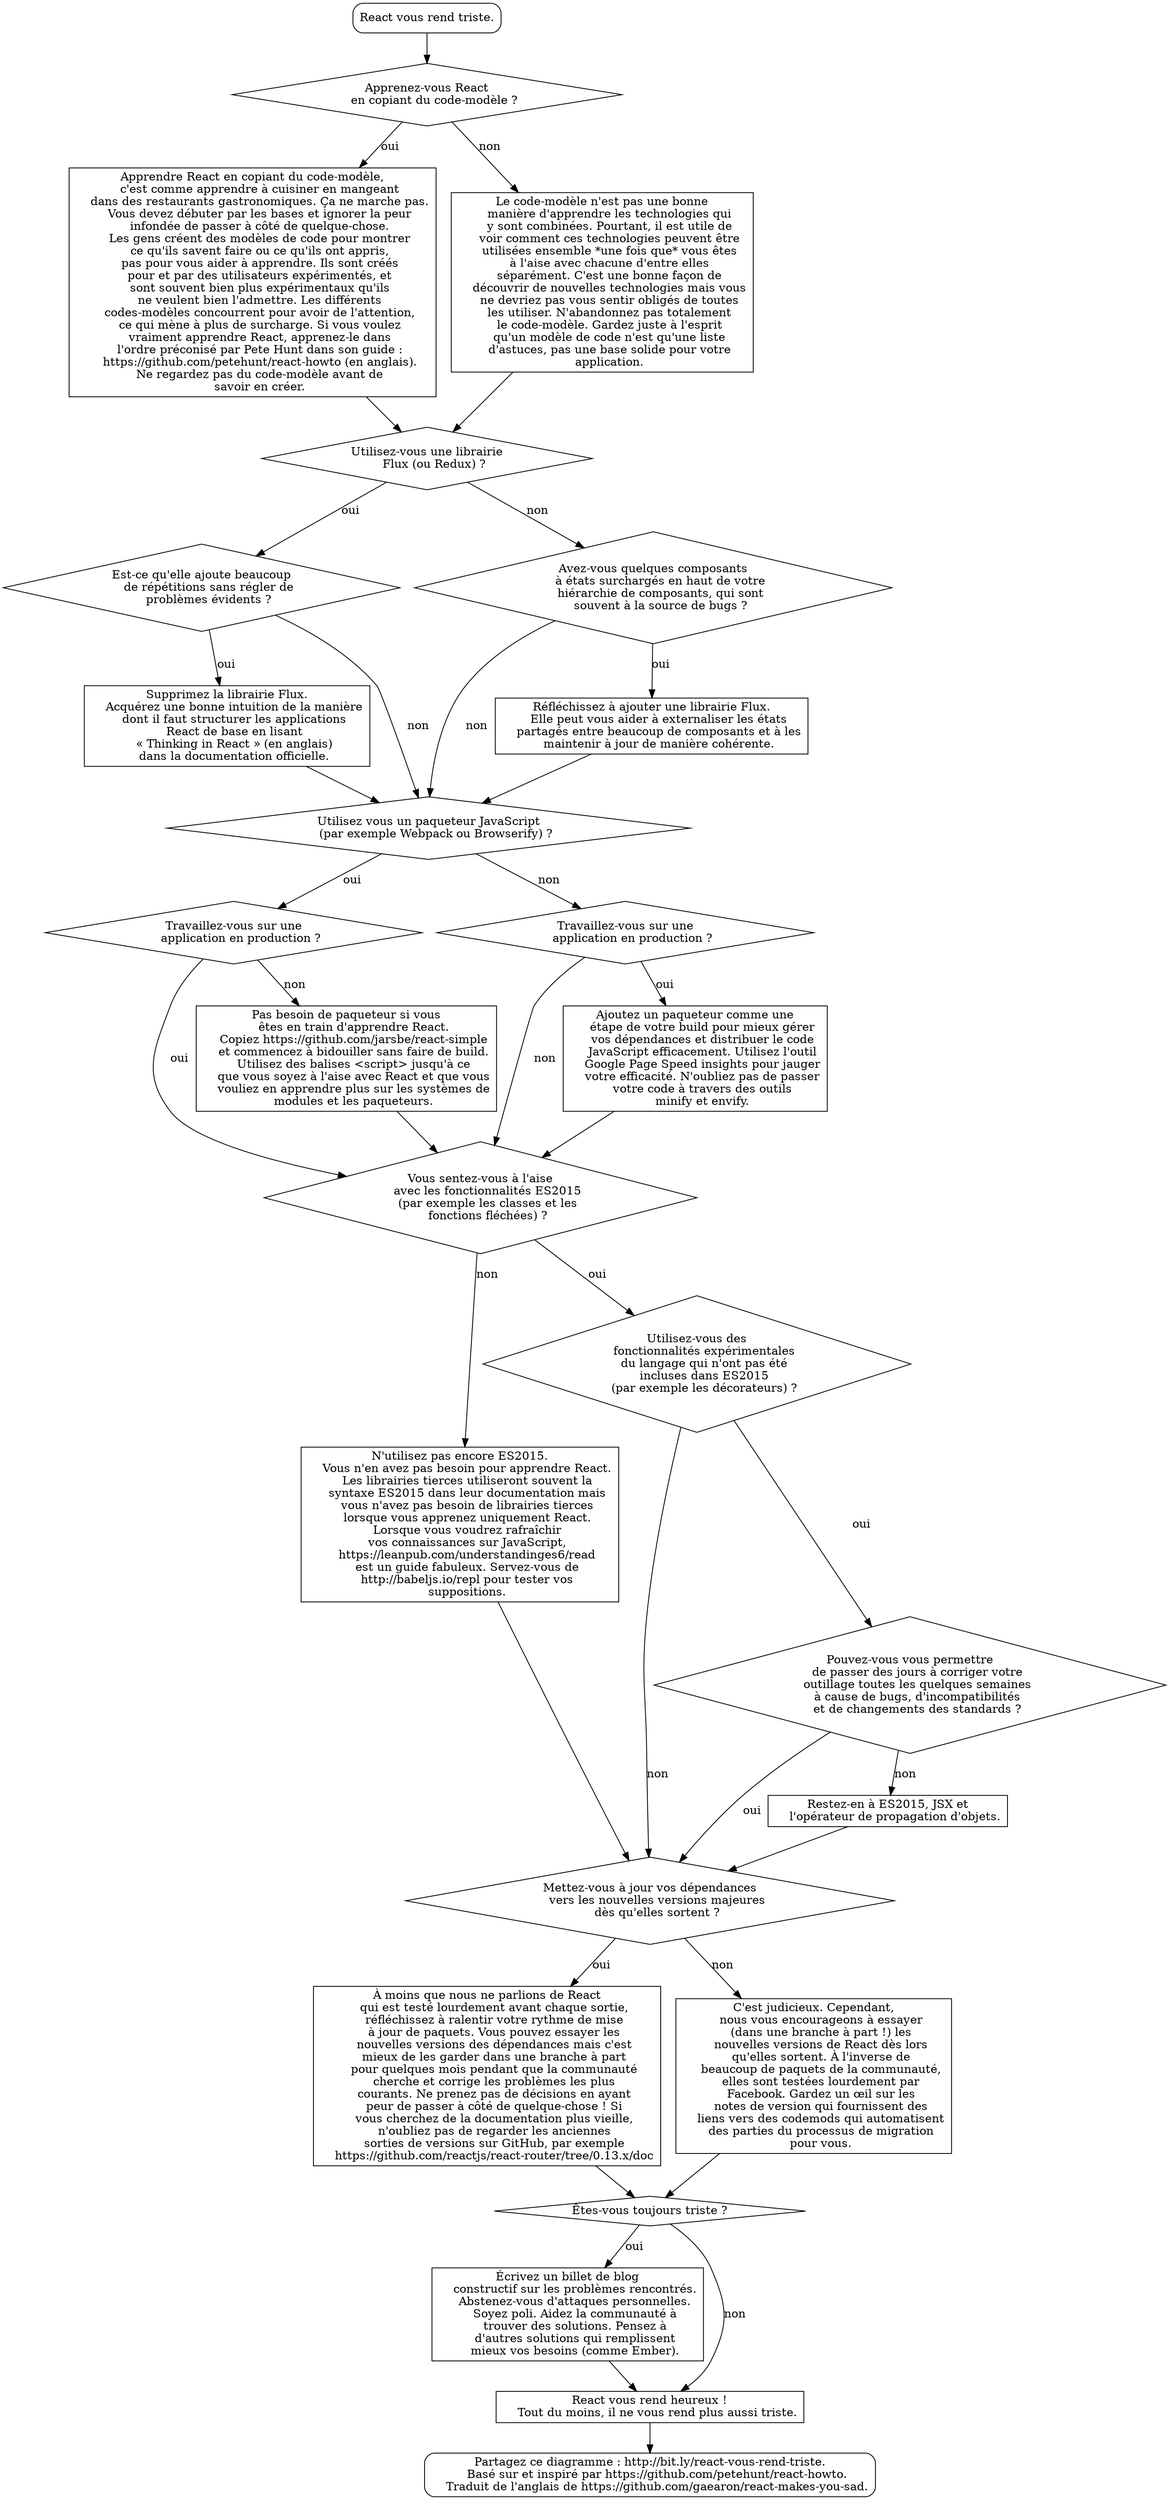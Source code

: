 digraph {
  unhappy[
    shape="box",
    style=rounded,
    label="React vous rend triste."
  ]
  unhappy -> are_you_using_react_boilerplates;

  # Boilerplate Fatigue

  are_you_using_react_boilerplates[
    shape="diamond",
    label="Apprenez-vous React
    en copiant du code-modèle ?"
  ]
  are_you_using_react_boilerplates -> boilerplates_dont_teach[label="oui"]
  are_you_using_react_boilerplates -> steal_from_boilerplates[label="non"]

  boilerplates_dont_teach[
    shape="box",
    label="Apprendre React en copiant du code-modèle,
    c'est comme apprendre à cuisiner en mangeant
    dans des restaurants gastronomiques. Ça ne marche pas.
    Vous devez débuter par les bases et ignorer la peur
    infondée de passer à côté de quelque-chose.
    Les gens créent des modèles de code pour montrer
    ce qu'ils savent faire ou ce qu'ils ont appris,
    pas pour vous aider à apprendre. Ils sont créés
    pour et par des utilisateurs expérimentés, et
    sont souvent bien plus expérimentaux qu'ils
    ne veulent bien l'admettre. Les différents
    codes-modèles concourrent pour avoir de l'attention,
    ce qui mène à plus de surcharge. Si vous voulez
    vraiment apprendre React, apprenez-le dans
    l'ordre préconisé par Pete Hunt dans son guide :
    https://github.com/petehunt/react-howto (en anglais).
    Ne regardez pas du code-modèle avant de
    savoir en créer."
  ]
  boilerplates_dont_teach -> are_you_using_flux

  steal_from_boilerplates[
    shape="box",
    label="Le code-modèle n'est pas une bonne
    manière d'apprendre les technologies qui
    y sont combinées. Pourtant, il est utile de
    voir comment ces technologies peuvent être
    utilisées ensemble *une fois que* vous êtes
    à l'aise avec chacune d'entre elles
    séparément. C'est une bonne façon de
    découvrir de nouvelles technologies mais vous
    ne devriez pas vous sentir obligés de toutes
    les utiliser. N'abandonnez pas totalement
    le code-modèle. Gardez juste à l'esprit
    qu'un modèle de code n'est qu'une liste
    d'astuces, pas une base solide pour votre
    application."
  ]
  steal_from_boilerplates -> are_you_using_flux

  # Flux Fatigue

  are_you_using_flux[
    shape="diamond",
    label="Utilisez-vous une librairie
    Flux (ou Redux) ?"
  ]
  are_you_using_flux -> is_too_much_flux[label="oui"]
  are_you_using_flux -> is_not_enough_flux[label="non"]

  is_too_much_flux[
    shape="diamond",
    label="Est-ce qu'elle ajoute beaucoup
    de répétitions sans régler de
    problèmes évidents ?"
  ]
  is_too_much_flux -> remove_flux[label="oui"]
  is_too_much_flux -> are_you_using_bundler[label="non"]

  is_not_enough_flux[
    shape="diamond",
    label="Avez-vous quelques composants
    à états surchargés en haut de votre
    hiérarchie de composants, qui sont
    souvent à la source de bugs ?"
  ]
  is_not_enough_flux -> add_flux[label="oui"]
  is_not_enough_flux -> are_you_using_bundler[label="non"]

  add_flux[
    shape="box",
    label="Réfléchissez à ajouter une librairie Flux.
    Elle peut vous aider à externaliser les états
    partagés entre beaucoup de composants et à les
    maintenir à jour de manière cohérente."
  ]
  add_flux -> are_you_using_bundler

  remove_flux[
    shape="box",
    label="Supprimez la librairie Flux.
    Acquérez une bonne intuition de la manière
    dont il faut structurer les applications
    React de base en lisant
    « Thinking in React » (en anglais)
    dans la documentation officielle."
  ]
  remove_flux -> are_you_using_bundler

  # Bundler Fatigue

  are_you_using_bundler[
    shape="diamond",
    label="Utilisez vous un paqueteur JavaScript
    (par exemple Webpack ou Browserify) ?"
  ]
  are_you_using_bundler -> are_you_working_on_production_app_with_bundler[label="oui"]
  are_you_using_bundler -> are_you_working_on_production_app_without_bundler[label="non"]

  are_you_working_on_production_app_with_bundler[
    shape="diamond",
    label="Travaillez-vous sur une
    application en production ?"
  ]
  are_you_working_on_production_app_with_bundler -> do_you_know_es2015[label="oui"]
  are_you_working_on_production_app_with_bundler -> remove_bundler[label="non"]

  are_you_working_on_production_app_without_bundler[
    shape="diamond",
    label="Travaillez-vous sur une
    application en production ?"
  ]
  are_you_working_on_production_app_without_bundler -> add_bundler[label="oui"]
  are_you_working_on_production_app_without_bundler -> do_you_know_es2015[label="non"]

  add_bundler[
    shape="box",
    label="Ajoutez un paqueteur comme une
    étape de votre build pour mieux gérer
    vos dépendances et distribuer le code
    JavaScript efficacement. Utilisez l'outil
    Google Page Speed insights pour jauger
    votre efficacité. N'oubliez pas de passer
    votre code à travers des outils
    minify et envify."
  ]
  add_bundler -> do_you_know_es2015

  remove_bundler[
    shape="box",
    label="Pas besoin de paqueteur si vous
    êtes en train d'apprendre React.
    Copiez https://github.com/jarsbe/react-simple
    et commencez à bidouiller sans faire de build.
    Utilisez des balises <script> jusqu'à ce
    que vous soyez à l'aise avec React et que vous
    vouliez en apprendre plus sur les systèmes de
    modules et les paqueteurs."
  ]
  remove_bundler -> do_you_know_es2015

  # ES2015 Fatigue

  do_you_know_es2015[
    shape="diamond",
    label="Vous sentez-vous à l'aise
    avec les fonctionnalités ES2015
    (par exemple les classes et les
    fonctions fléchées) ?"
  ]
  do_you_know_es2015 -> use_es5[label="non"]
  do_you_know_es2015 -> are_you_using_dangerous_features[label="oui"]

  use_es5[
    shape="box",
    label="N'utilisez pas encore ES2015.
    Vous n'en avez pas besoin pour apprendre React.
    Les librairies tierces utiliseront souvent la
    syntaxe ES2015 dans leur documentation mais
    vous n'avez pas besoin de librairies tierces
    lorsque vous apprenez uniquement React.
    Lorsque vous voudrez rafraîchir
    vos connaissances sur JavaScript,
    https://leanpub.com/understandinges6/read
    est un guide fabuleux. Servez-vous de
    http://babeljs.io/repl pour tester vos
    suppositions."
  ]
  use_es5 -> do_you_update_packages_asap

  # ESnext Fatigue

  are_you_using_dangerous_features[
    shape="diamond",
    label="Utilisez-vous des
    fonctionnalités expérimentales
    du langage qui n'ont pas été
    incluses dans ES2015
    (par exemple les décorateurs) ?"
  ]
  are_you_using_dangerous_features -> can_you_spend_days_on_your_tooling[label="oui"]
  are_you_using_dangerous_features -> do_you_update_packages_asap[label="non"]

  can_you_spend_days_on_your_tooling[
    shape="diamond",
    label="Pouvez-vous vous permettre
    de passer des jours à corriger votre
    outillage toutes les quelques semaines
    à cause de bugs, d'incompatibilités
    et de changements des standards ?"
  ]
  can_you_spend_days_on_your_tooling -> do_you_update_packages_asap[label="oui"]
  can_you_spend_days_on_your_tooling -> stick_to_es2015[label="non"]

  stick_to_es2015[
    shape="box",
    label="Restez-en à ES2015, JSX et
    l'opérateur de propagation d'objets."
  ]
  stick_to_es2015 -> do_you_update_packages_asap

  # Semver Fatigue

  do_you_update_packages_asap[
    shape="diamond",
    label="Mettez-vous à jour vos dépendances
    vers les nouvelles versions majeures
    dès qu'elles sortent ?"
  ]
  do_you_update_packages_asap -> give_it_two_months[label="oui"]
  do_you_update_packages_asap -> consider_updating_react[label="non"]

  give_it_two_months[
    shape="box",
    label="À moins que nous ne parlions de React
    qui est testé lourdement avant chaque sortie,
    réfléchissez à ralentir votre rythme de mise
    à jour de paquets. Vous pouvez essayer les
    nouvelles versions des dépendances mais c'est
    mieux de les garder dans une branche à part
    pour quelques mois pendant que la communauté
    cherche et corrige les problèmes les plus
    courants. Ne prenez pas de décisions en ayant
    peur de passer à côté de quelque-chose ! Si
    vous cherchez de la documentation plus vieille,
    n'oubliez pas de regarder les anciennes
    sorties de versions sur GitHub, par exemple
    https://github.com/reactjs/react-router/tree/0.13.x/doc"
  ]
  give_it_two_months -> are_you_still_sad

  consider_updating_react[
    shape="box",
    label="C'est judicieux. Cependant,
    nous vous encourageons à essayer
    (dans une branche à part !) les
    nouvelles versions de React dès lors
    qu'elles sortent. À l'inverse de
    beaucoup de paquets de la communauté,
    elles sont testées lourdement par
    Facebook. Gardez un œil sur les
    notes de version qui fournissent des
    liens vers des codemods qui automatisent
    des parties du processus de migration
    pour vous."
  ]
  consider_updating_react -> are_you_still_sad

  # End

  are_you_still_sad[
    shape="diamond",
    label="Êtes-vous toujours triste ?"
  ]
  are_you_still_sad -> rant[label="oui"];
  are_you_still_sad -> happy[label="non"];

  rant[
    shape="box",
    label="Écrivez un billet de blog
    constructif sur les problèmes rencontrés.
    Abstenez-vous d'attaques personnelles.
    Soyez poli. Aidez la communauté à
    trouver des solutions. Pensez à
    d'autres solutions qui remplissent
    mieux vos besoins (comme Ember)."
  ]
  rant -> happy

  happy[
    shape="box",
    label="React vous rend heureux !
    Tout du moins, il ne vous rend plus aussi triste."
  ]
  happy -> share

  share [
    shape="box",
    style=rounded,
    label="Partagez ce diagramme : http://bit.ly/react-vous-rend-triste.
    Basé sur et inspiré par https://github.com/petehunt/react-howto.
    Traduit de l'anglais de https://github.com/gaearon/react-makes-you-sad."
  ]
}
